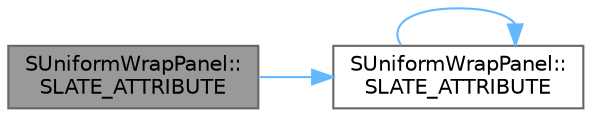 digraph "SUniformWrapPanel::SLATE_ATTRIBUTE"
{
 // INTERACTIVE_SVG=YES
 // LATEX_PDF_SIZE
  bgcolor="transparent";
  edge [fontname=Helvetica,fontsize=10,labelfontname=Helvetica,labelfontsize=10];
  node [fontname=Helvetica,fontsize=10,shape=box,height=0.2,width=0.4];
  rankdir="LR";
  Node1 [id="Node000001",label="SUniformWrapPanel::\lSLATE_ATTRIBUTE",height=0.2,width=0.4,color="gray40", fillcolor="grey60", style="filled", fontcolor="black",tooltip="The minimum desired height of the slots."];
  Node1 -> Node2 [id="edge1_Node000001_Node000002",color="steelblue1",style="solid",tooltip=" "];
  Node2 [id="Node000002",label="SUniformWrapPanel::\lSLATE_ATTRIBUTE",height=0.2,width=0.4,color="grey40", fillcolor="white", style="filled",URL="$d2/d6a/classSUniformWrapPanel.html#ae28606dea59d7393177b50b671f42102",tooltip="The number of columns for the wrapped panel."];
  Node2 -> Node2 [id="edge2_Node000002_Node000002",color="steelblue1",style="solid",tooltip=" "];
}
